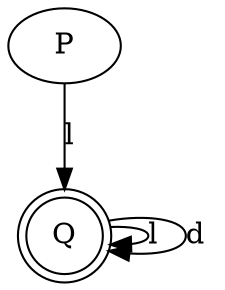 digraph minDFA {
	P [label=P]
	Q [label=Q]
	Q [label=Q shape=doublecircle]
	P -> Q [label=l]
	Q -> Q [label=l]
	Q -> Q [label=d]
}

